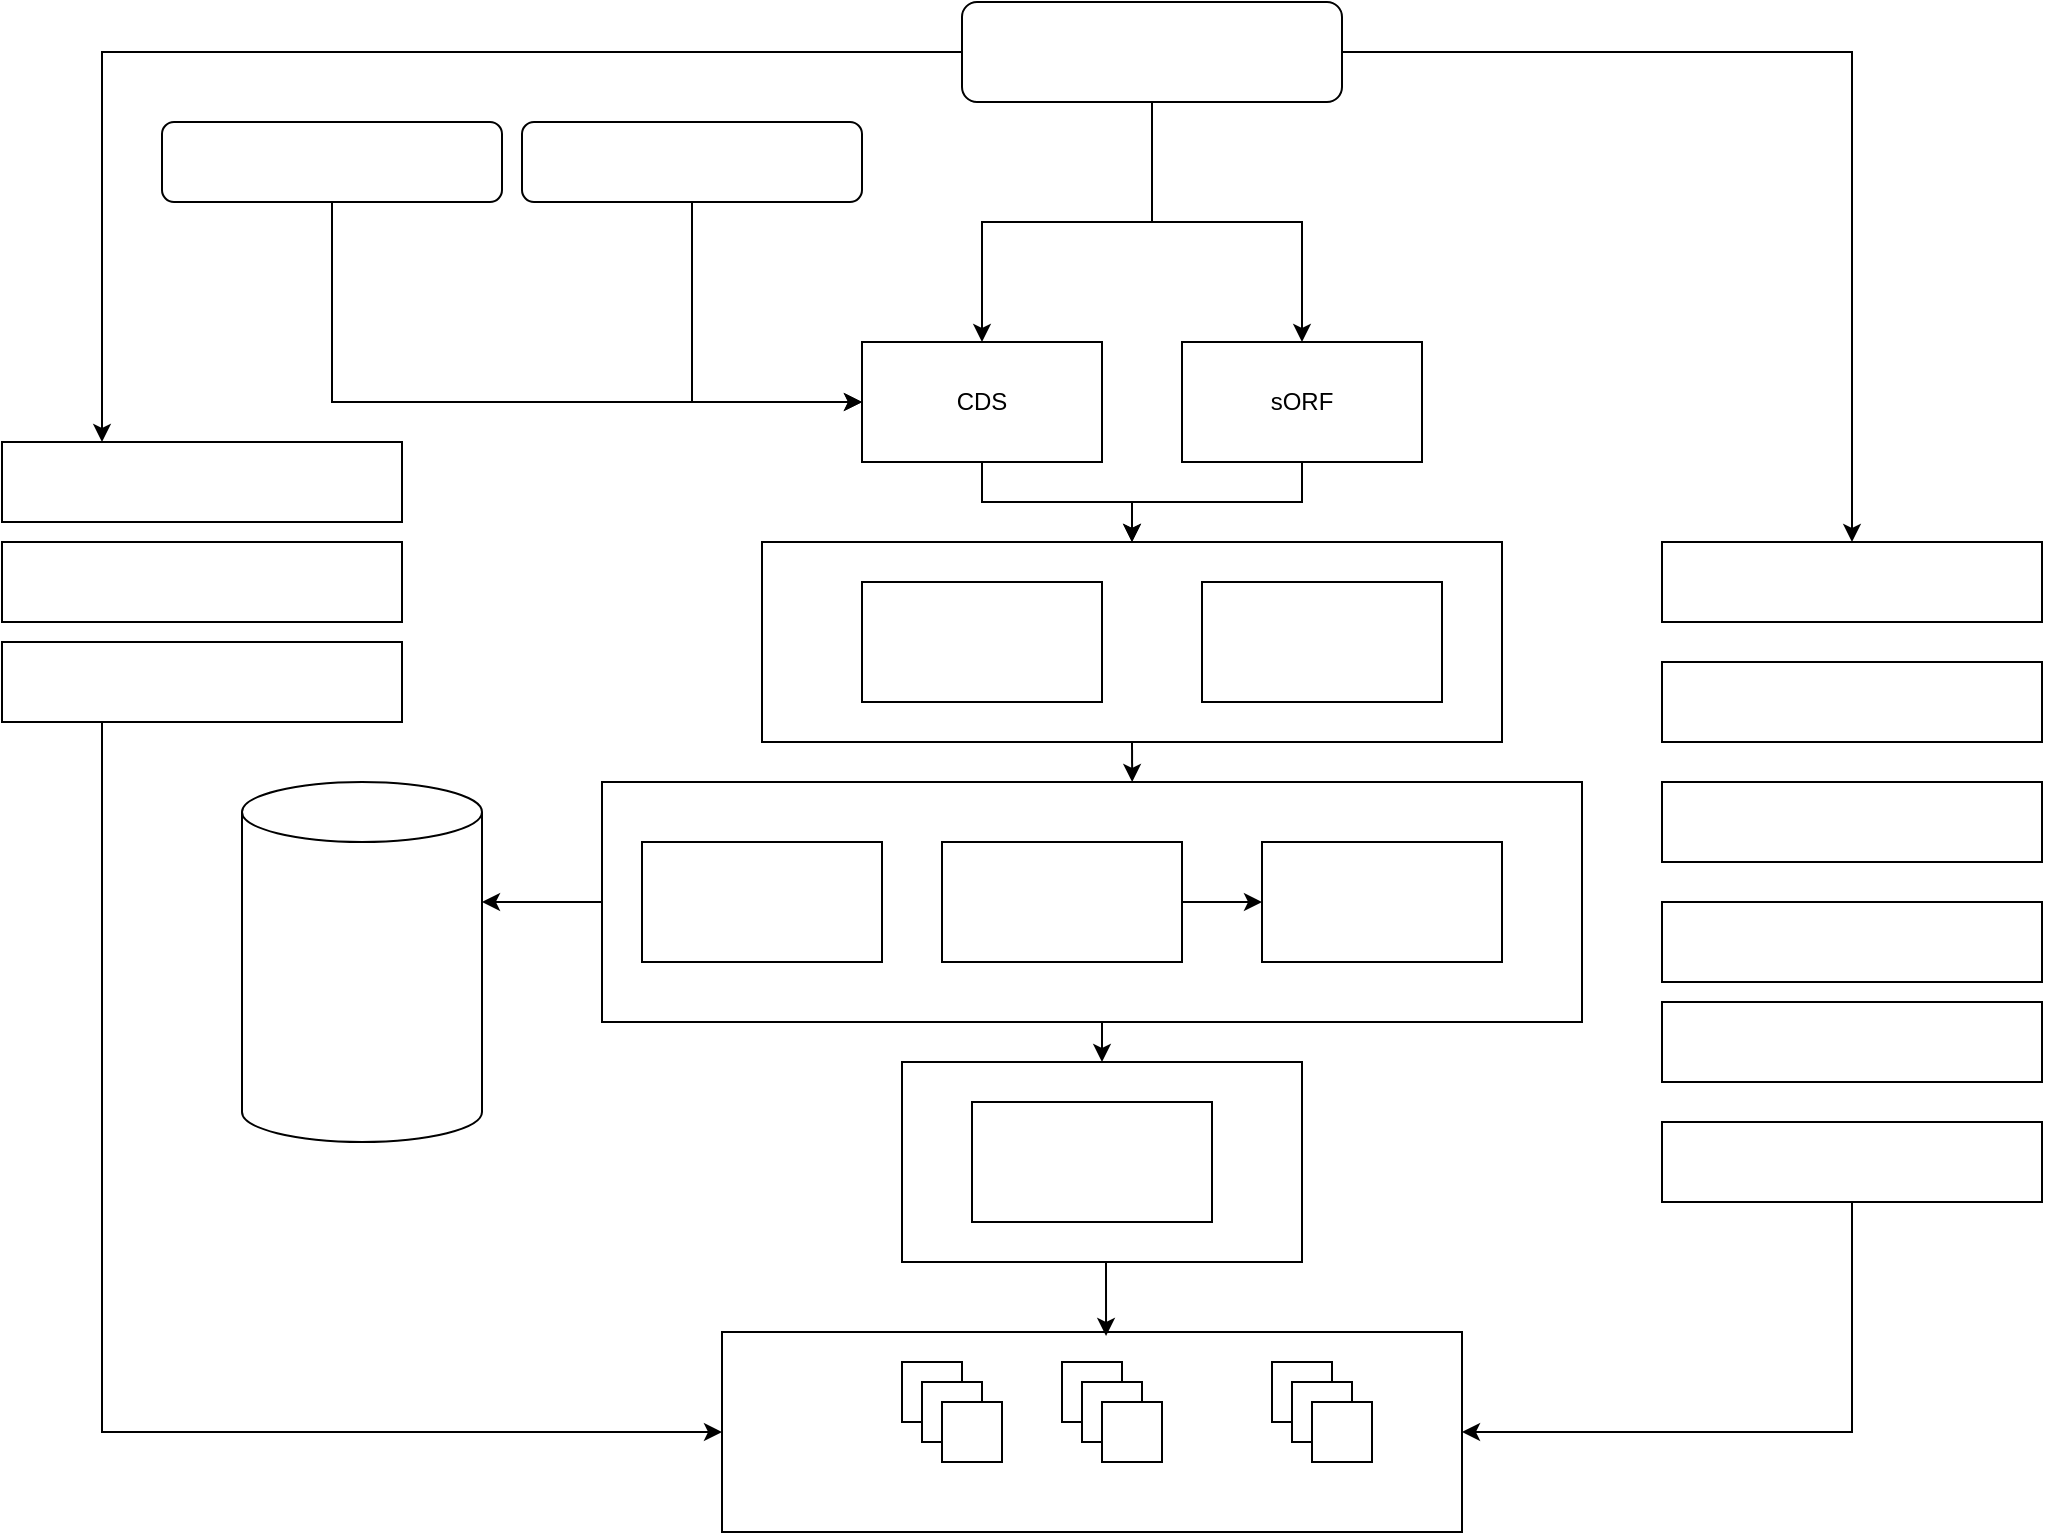 <mxfile version="24.0.7" type="github">
  <diagram name="Página-1" id="lsY_AHojMyWDu4EsEvxC">
    <mxGraphModel dx="1106" dy="613" grid="1" gridSize="10" guides="1" tooltips="1" connect="1" arrows="1" fold="1" page="1" pageScale="1" pageWidth="1169" pageHeight="827" math="0" shadow="0">
      <root>
        <mxCell id="0" />
        <mxCell id="1" parent="0" />
        <mxCell id="0k39_keqmSAFUSxoz9Lg-10" value="" style="rounded=0;whiteSpace=wrap;html=1;" parent="1" vertex="1">
          <mxGeometry x="480" y="550" width="200" height="100" as="geometry" />
        </mxCell>
        <mxCell id="F7AiFnY3k-9bkChaaHXC-18" style="edgeStyle=orthogonalEdgeStyle;rounded=0;orthogonalLoop=1;jettySize=auto;html=1;exitX=0.5;exitY=1;exitDx=0;exitDy=0;entryX=0.5;entryY=0;entryDx=0;entryDy=0;" edge="1" parent="1" source="0k39_keqmSAFUSxoz9Lg-8" target="0k39_keqmSAFUSxoz9Lg-10">
          <mxGeometry relative="1" as="geometry" />
        </mxCell>
        <mxCell id="0k39_keqmSAFUSxoz9Lg-8" value="" style="rounded=0;whiteSpace=wrap;html=1;" parent="1" vertex="1">
          <mxGeometry x="330" y="410" width="490" height="120" as="geometry" />
        </mxCell>
        <mxCell id="0k39_keqmSAFUSxoz9Lg-4" value="" style="rounded=0;whiteSpace=wrap;html=1;" parent="1" vertex="1">
          <mxGeometry x="410" y="290" width="370" height="100" as="geometry" />
        </mxCell>
        <mxCell id="F7AiFnY3k-9bkChaaHXC-7" style="edgeStyle=orthogonalEdgeStyle;rounded=0;orthogonalLoop=1;jettySize=auto;html=1;exitX=0.5;exitY=1;exitDx=0;exitDy=0;" edge="1" parent="1" source="PLAqqT9fA4ukugUgmhYn-3" target="0k39_keqmSAFUSxoz9Lg-4">
          <mxGeometry relative="1" as="geometry" />
        </mxCell>
        <mxCell id="PLAqqT9fA4ukugUgmhYn-3" value="CDS" style="whiteSpace=wrap;html=1;rounded=0;" parent="1" vertex="1">
          <mxGeometry x="460" y="190" width="120" height="60" as="geometry" />
        </mxCell>
        <mxCell id="F7AiFnY3k-9bkChaaHXC-8" style="edgeStyle=orthogonalEdgeStyle;rounded=0;orthogonalLoop=1;jettySize=auto;html=1;exitX=0.5;exitY=1;exitDx=0;exitDy=0;entryX=0.5;entryY=0;entryDx=0;entryDy=0;" edge="1" parent="1" source="PLAqqT9fA4ukugUgmhYn-7" target="0k39_keqmSAFUSxoz9Lg-4">
          <mxGeometry relative="1" as="geometry" />
        </mxCell>
        <mxCell id="PLAqqT9fA4ukugUgmhYn-7" value="sORF" style="whiteSpace=wrap;html=1;rounded=0;" parent="1" vertex="1">
          <mxGeometry x="620" y="190" width="120" height="60" as="geometry" />
        </mxCell>
        <mxCell id="PLAqqT9fA4ukugUgmhYn-12" value="" style="rounded=0;whiteSpace=wrap;html=1;" parent="1" vertex="1">
          <mxGeometry x="460" y="310" width="120" height="60" as="geometry" />
        </mxCell>
        <mxCell id="0k39_keqmSAFUSxoz9Lg-2" value="" style="rounded=0;whiteSpace=wrap;html=1;" parent="1" vertex="1">
          <mxGeometry x="630" y="310" width="120" height="60" as="geometry" />
        </mxCell>
        <mxCell id="0k39_keqmSAFUSxoz9Lg-5" value="" style="rounded=0;whiteSpace=wrap;html=1;" parent="1" vertex="1">
          <mxGeometry x="660" y="440" width="120" height="60" as="geometry" />
        </mxCell>
        <mxCell id="F7AiFnY3k-9bkChaaHXC-10" style="edgeStyle=orthogonalEdgeStyle;rounded=0;orthogonalLoop=1;jettySize=auto;html=1;exitX=1;exitY=0.5;exitDx=0;exitDy=0;" edge="1" parent="1" source="0k39_keqmSAFUSxoz9Lg-6" target="0k39_keqmSAFUSxoz9Lg-5">
          <mxGeometry relative="1" as="geometry" />
        </mxCell>
        <mxCell id="0k39_keqmSAFUSxoz9Lg-6" value="" style="rounded=0;whiteSpace=wrap;html=1;" parent="1" vertex="1">
          <mxGeometry x="500" y="440" width="120" height="60" as="geometry" />
        </mxCell>
        <mxCell id="0k39_keqmSAFUSxoz9Lg-7" value="" style="rounded=0;whiteSpace=wrap;html=1;" parent="1" vertex="1">
          <mxGeometry x="350" y="440" width="120" height="60" as="geometry" />
        </mxCell>
        <mxCell id="0k39_keqmSAFUSxoz9Lg-9" value="" style="rounded=0;whiteSpace=wrap;html=1;" parent="1" vertex="1">
          <mxGeometry x="515" y="570" width="120" height="60" as="geometry" />
        </mxCell>
        <mxCell id="0k39_keqmSAFUSxoz9Lg-11" value="" style="rounded=0;whiteSpace=wrap;html=1;" parent="1" vertex="1">
          <mxGeometry x="390" y="685" width="370" height="100" as="geometry" />
        </mxCell>
        <mxCell id="0k39_keqmSAFUSxoz9Lg-12" value="" style="whiteSpace=wrap;html=1;aspect=fixed;" parent="1" vertex="1">
          <mxGeometry x="480" y="700" width="30" height="30" as="geometry" />
        </mxCell>
        <mxCell id="0k39_keqmSAFUSxoz9Lg-13" value="" style="whiteSpace=wrap;html=1;aspect=fixed;" parent="1" vertex="1">
          <mxGeometry x="490" y="710" width="30" height="30" as="geometry" />
        </mxCell>
        <mxCell id="0k39_keqmSAFUSxoz9Lg-14" value="" style="whiteSpace=wrap;html=1;aspect=fixed;" parent="1" vertex="1">
          <mxGeometry x="500" y="720" width="30" height="30" as="geometry" />
        </mxCell>
        <mxCell id="0k39_keqmSAFUSxoz9Lg-15" value="" style="whiteSpace=wrap;html=1;aspect=fixed;" parent="1" vertex="1">
          <mxGeometry x="560" y="700" width="30" height="30" as="geometry" />
        </mxCell>
        <mxCell id="0k39_keqmSAFUSxoz9Lg-16" value="" style="whiteSpace=wrap;html=1;aspect=fixed;" parent="1" vertex="1">
          <mxGeometry x="570" y="710" width="30" height="30" as="geometry" />
        </mxCell>
        <mxCell id="0k39_keqmSAFUSxoz9Lg-17" value="" style="whiteSpace=wrap;html=1;aspect=fixed;" parent="1" vertex="1">
          <mxGeometry x="580" y="720" width="30" height="30" as="geometry" />
        </mxCell>
        <mxCell id="0k39_keqmSAFUSxoz9Lg-18" value="" style="whiteSpace=wrap;html=1;aspect=fixed;" parent="1" vertex="1">
          <mxGeometry x="665" y="700" width="30" height="30" as="geometry" />
        </mxCell>
        <mxCell id="0k39_keqmSAFUSxoz9Lg-19" value="" style="whiteSpace=wrap;html=1;aspect=fixed;" parent="1" vertex="1">
          <mxGeometry x="675" y="710" width="30" height="30" as="geometry" />
        </mxCell>
        <mxCell id="0k39_keqmSAFUSxoz9Lg-20" value="" style="whiteSpace=wrap;html=1;aspect=fixed;" parent="1" vertex="1">
          <mxGeometry x="685" y="720" width="30" height="30" as="geometry" />
        </mxCell>
        <mxCell id="0k39_keqmSAFUSxoz9Lg-21" value="" style="rounded=0;whiteSpace=wrap;html=1;" parent="1" vertex="1">
          <mxGeometry x="860" y="290" width="190" height="40" as="geometry" />
        </mxCell>
        <mxCell id="0k39_keqmSAFUSxoz9Lg-22" value="" style="rounded=0;whiteSpace=wrap;html=1;" parent="1" vertex="1">
          <mxGeometry x="860" y="350" width="190" height="40" as="geometry" />
        </mxCell>
        <mxCell id="0k39_keqmSAFUSxoz9Lg-23" value="" style="rounded=0;whiteSpace=wrap;html=1;" parent="1" vertex="1">
          <mxGeometry x="860" y="410" width="190" height="40" as="geometry" />
        </mxCell>
        <mxCell id="0k39_keqmSAFUSxoz9Lg-24" value="" style="rounded=0;whiteSpace=wrap;html=1;" parent="1" vertex="1">
          <mxGeometry x="860" y="470" width="190" height="40" as="geometry" />
        </mxCell>
        <mxCell id="0k39_keqmSAFUSxoz9Lg-25" value="" style="rounded=0;whiteSpace=wrap;html=1;" parent="1" vertex="1">
          <mxGeometry x="860" y="520" width="190" height="40" as="geometry" />
        </mxCell>
        <mxCell id="F7AiFnY3k-9bkChaaHXC-15" style="edgeStyle=orthogonalEdgeStyle;rounded=0;orthogonalLoop=1;jettySize=auto;html=1;exitX=0.5;exitY=1;exitDx=0;exitDy=0;entryX=1;entryY=0.5;entryDx=0;entryDy=0;" edge="1" parent="1" source="0k39_keqmSAFUSxoz9Lg-26" target="0k39_keqmSAFUSxoz9Lg-11">
          <mxGeometry relative="1" as="geometry" />
        </mxCell>
        <mxCell id="0k39_keqmSAFUSxoz9Lg-26" value="" style="rounded=0;whiteSpace=wrap;html=1;" parent="1" vertex="1">
          <mxGeometry x="860" y="580" width="190" height="40" as="geometry" />
        </mxCell>
        <mxCell id="F7AiFnY3k-9bkChaaHXC-11" style="edgeStyle=orthogonalEdgeStyle;rounded=0;orthogonalLoop=1;jettySize=auto;html=1;exitX=0.5;exitY=1;exitDx=0;exitDy=0;entryX=0;entryY=0.5;entryDx=0;entryDy=0;" edge="1" parent="1" source="0k39_keqmSAFUSxoz9Lg-280" target="PLAqqT9fA4ukugUgmhYn-3">
          <mxGeometry relative="1" as="geometry" />
        </mxCell>
        <mxCell id="0k39_keqmSAFUSxoz9Lg-280" value="" style="rounded=1;whiteSpace=wrap;html=1;" parent="1" vertex="1">
          <mxGeometry x="110" y="80" width="170" height="40" as="geometry" />
        </mxCell>
        <mxCell id="F7AiFnY3k-9bkChaaHXC-12" style="edgeStyle=orthogonalEdgeStyle;rounded=0;orthogonalLoop=1;jettySize=auto;html=1;exitX=0.5;exitY=1;exitDx=0;exitDy=0;entryX=0;entryY=0.5;entryDx=0;entryDy=0;" edge="1" parent="1" source="0k39_keqmSAFUSxoz9Lg-281" target="PLAqqT9fA4ukugUgmhYn-3">
          <mxGeometry relative="1" as="geometry" />
        </mxCell>
        <mxCell id="0k39_keqmSAFUSxoz9Lg-281" value="" style="rounded=1;whiteSpace=wrap;html=1;" parent="1" vertex="1">
          <mxGeometry x="290" y="80" width="170" height="40" as="geometry" />
        </mxCell>
        <mxCell id="F7AiFnY3k-9bkChaaHXC-5" style="edgeStyle=orthogonalEdgeStyle;rounded=0;orthogonalLoop=1;jettySize=auto;html=1;exitX=0.5;exitY=1;exitDx=0;exitDy=0;entryX=0.5;entryY=0;entryDx=0;entryDy=0;" edge="1" parent="1" source="0k39_keqmSAFUSxoz9Lg-282" target="PLAqqT9fA4ukugUgmhYn-3">
          <mxGeometry relative="1" as="geometry" />
        </mxCell>
        <mxCell id="F7AiFnY3k-9bkChaaHXC-6" style="edgeStyle=orthogonalEdgeStyle;rounded=0;orthogonalLoop=1;jettySize=auto;html=1;exitX=0.5;exitY=1;exitDx=0;exitDy=0;entryX=0.5;entryY=0;entryDx=0;entryDy=0;" edge="1" parent="1" source="0k39_keqmSAFUSxoz9Lg-282" target="PLAqqT9fA4ukugUgmhYn-7">
          <mxGeometry relative="1" as="geometry" />
        </mxCell>
        <mxCell id="F7AiFnY3k-9bkChaaHXC-13" style="edgeStyle=orthogonalEdgeStyle;rounded=0;orthogonalLoop=1;jettySize=auto;html=1;exitX=0;exitY=0.5;exitDx=0;exitDy=0;entryX=0.25;entryY=0;entryDx=0;entryDy=0;" edge="1" parent="1" source="0k39_keqmSAFUSxoz9Lg-282" target="0k39_keqmSAFUSxoz9Lg-284">
          <mxGeometry relative="1" as="geometry" />
        </mxCell>
        <mxCell id="F7AiFnY3k-9bkChaaHXC-16" style="edgeStyle=orthogonalEdgeStyle;rounded=0;orthogonalLoop=1;jettySize=auto;html=1;exitX=1;exitY=0.5;exitDx=0;exitDy=0;entryX=0.5;entryY=0;entryDx=0;entryDy=0;" edge="1" parent="1" source="0k39_keqmSAFUSxoz9Lg-282" target="0k39_keqmSAFUSxoz9Lg-21">
          <mxGeometry relative="1" as="geometry" />
        </mxCell>
        <mxCell id="0k39_keqmSAFUSxoz9Lg-282" value="" style="rounded=1;whiteSpace=wrap;html=1;" parent="1" vertex="1">
          <mxGeometry x="510" y="20" width="190" height="50" as="geometry" />
        </mxCell>
        <mxCell id="0k39_keqmSAFUSxoz9Lg-284" value="" style="rounded=0;whiteSpace=wrap;html=1;" parent="1" vertex="1">
          <mxGeometry x="30" y="240" width="200" height="40" as="geometry" />
        </mxCell>
        <mxCell id="F7AiFnY3k-9bkChaaHXC-1" value="&lt;span style=&quot;color: rgba(0, 0, 0, 0); font-family: monospace; font-size: 0px; text-align: start; text-wrap: nowrap;&quot;&gt;%3CmxGraphModel%3E%3Croot%3E%3CmxCell%20id%3D%220%22%2F%3E%3CmxCell%20id%3D%221%22%20parent%3D%220%22%2F%3E%3CmxCell%20id%3D%222%22%20value%3D%22%22%20style%3D%22rounded%3D0%3BwhiteSpace%3Dwrap%3Bhtml%3D1%3B%22%20vertex%3D%221%22%20parent%3D%221%22%3E%3CmxGeometry%20x%3D%2230%22%20y%3D%22190%22%20width%3D%22200%22%20height%3D%2240%22%20as%3D%22geometry%22%2F%3E%3C%2FmxCell%3E%3C%2Froot%3E%3C%2FmxGraphModel%3E&lt;/span&gt;" style="rounded=0;whiteSpace=wrap;html=1;" vertex="1" parent="1">
          <mxGeometry x="30" y="290" width="200" height="40" as="geometry" />
        </mxCell>
        <mxCell id="F7AiFnY3k-9bkChaaHXC-14" style="edgeStyle=orthogonalEdgeStyle;rounded=0;orthogonalLoop=1;jettySize=auto;html=1;exitX=0.25;exitY=1;exitDx=0;exitDy=0;entryX=0;entryY=0.5;entryDx=0;entryDy=0;" edge="1" parent="1" source="F7AiFnY3k-9bkChaaHXC-2" target="0k39_keqmSAFUSxoz9Lg-11">
          <mxGeometry relative="1" as="geometry" />
        </mxCell>
        <mxCell id="F7AiFnY3k-9bkChaaHXC-2" value="" style="rounded=0;whiteSpace=wrap;html=1;" vertex="1" parent="1">
          <mxGeometry x="30" y="340" width="200" height="40" as="geometry" />
        </mxCell>
        <mxCell id="F7AiFnY3k-9bkChaaHXC-3" value="" style="shape=cylinder3;whiteSpace=wrap;html=1;boundedLbl=1;backgroundOutline=1;size=15;" vertex="1" parent="1">
          <mxGeometry x="150" y="410" width="120" height="180" as="geometry" />
        </mxCell>
        <mxCell id="F7AiFnY3k-9bkChaaHXC-9" style="edgeStyle=orthogonalEdgeStyle;rounded=0;orthogonalLoop=1;jettySize=auto;html=1;exitX=0.5;exitY=1;exitDx=0;exitDy=0;entryX=0.541;entryY=0;entryDx=0;entryDy=0;entryPerimeter=0;" edge="1" parent="1" source="0k39_keqmSAFUSxoz9Lg-4" target="0k39_keqmSAFUSxoz9Lg-8">
          <mxGeometry relative="1" as="geometry" />
        </mxCell>
        <mxCell id="F7AiFnY3k-9bkChaaHXC-17" style="edgeStyle=orthogonalEdgeStyle;rounded=0;orthogonalLoop=1;jettySize=auto;html=1;exitX=0;exitY=0.5;exitDx=0;exitDy=0;entryX=1;entryY=0.333;entryDx=0;entryDy=0;entryPerimeter=0;" edge="1" parent="1" source="0k39_keqmSAFUSxoz9Lg-8" target="F7AiFnY3k-9bkChaaHXC-3">
          <mxGeometry relative="1" as="geometry" />
        </mxCell>
        <mxCell id="F7AiFnY3k-9bkChaaHXC-19" style="edgeStyle=orthogonalEdgeStyle;rounded=0;orthogonalLoop=1;jettySize=auto;html=1;exitX=0.5;exitY=1;exitDx=0;exitDy=0;entryX=0.519;entryY=0.02;entryDx=0;entryDy=0;entryPerimeter=0;" edge="1" parent="1" source="0k39_keqmSAFUSxoz9Lg-10" target="0k39_keqmSAFUSxoz9Lg-11">
          <mxGeometry relative="1" as="geometry" />
        </mxCell>
      </root>
    </mxGraphModel>
  </diagram>
</mxfile>
